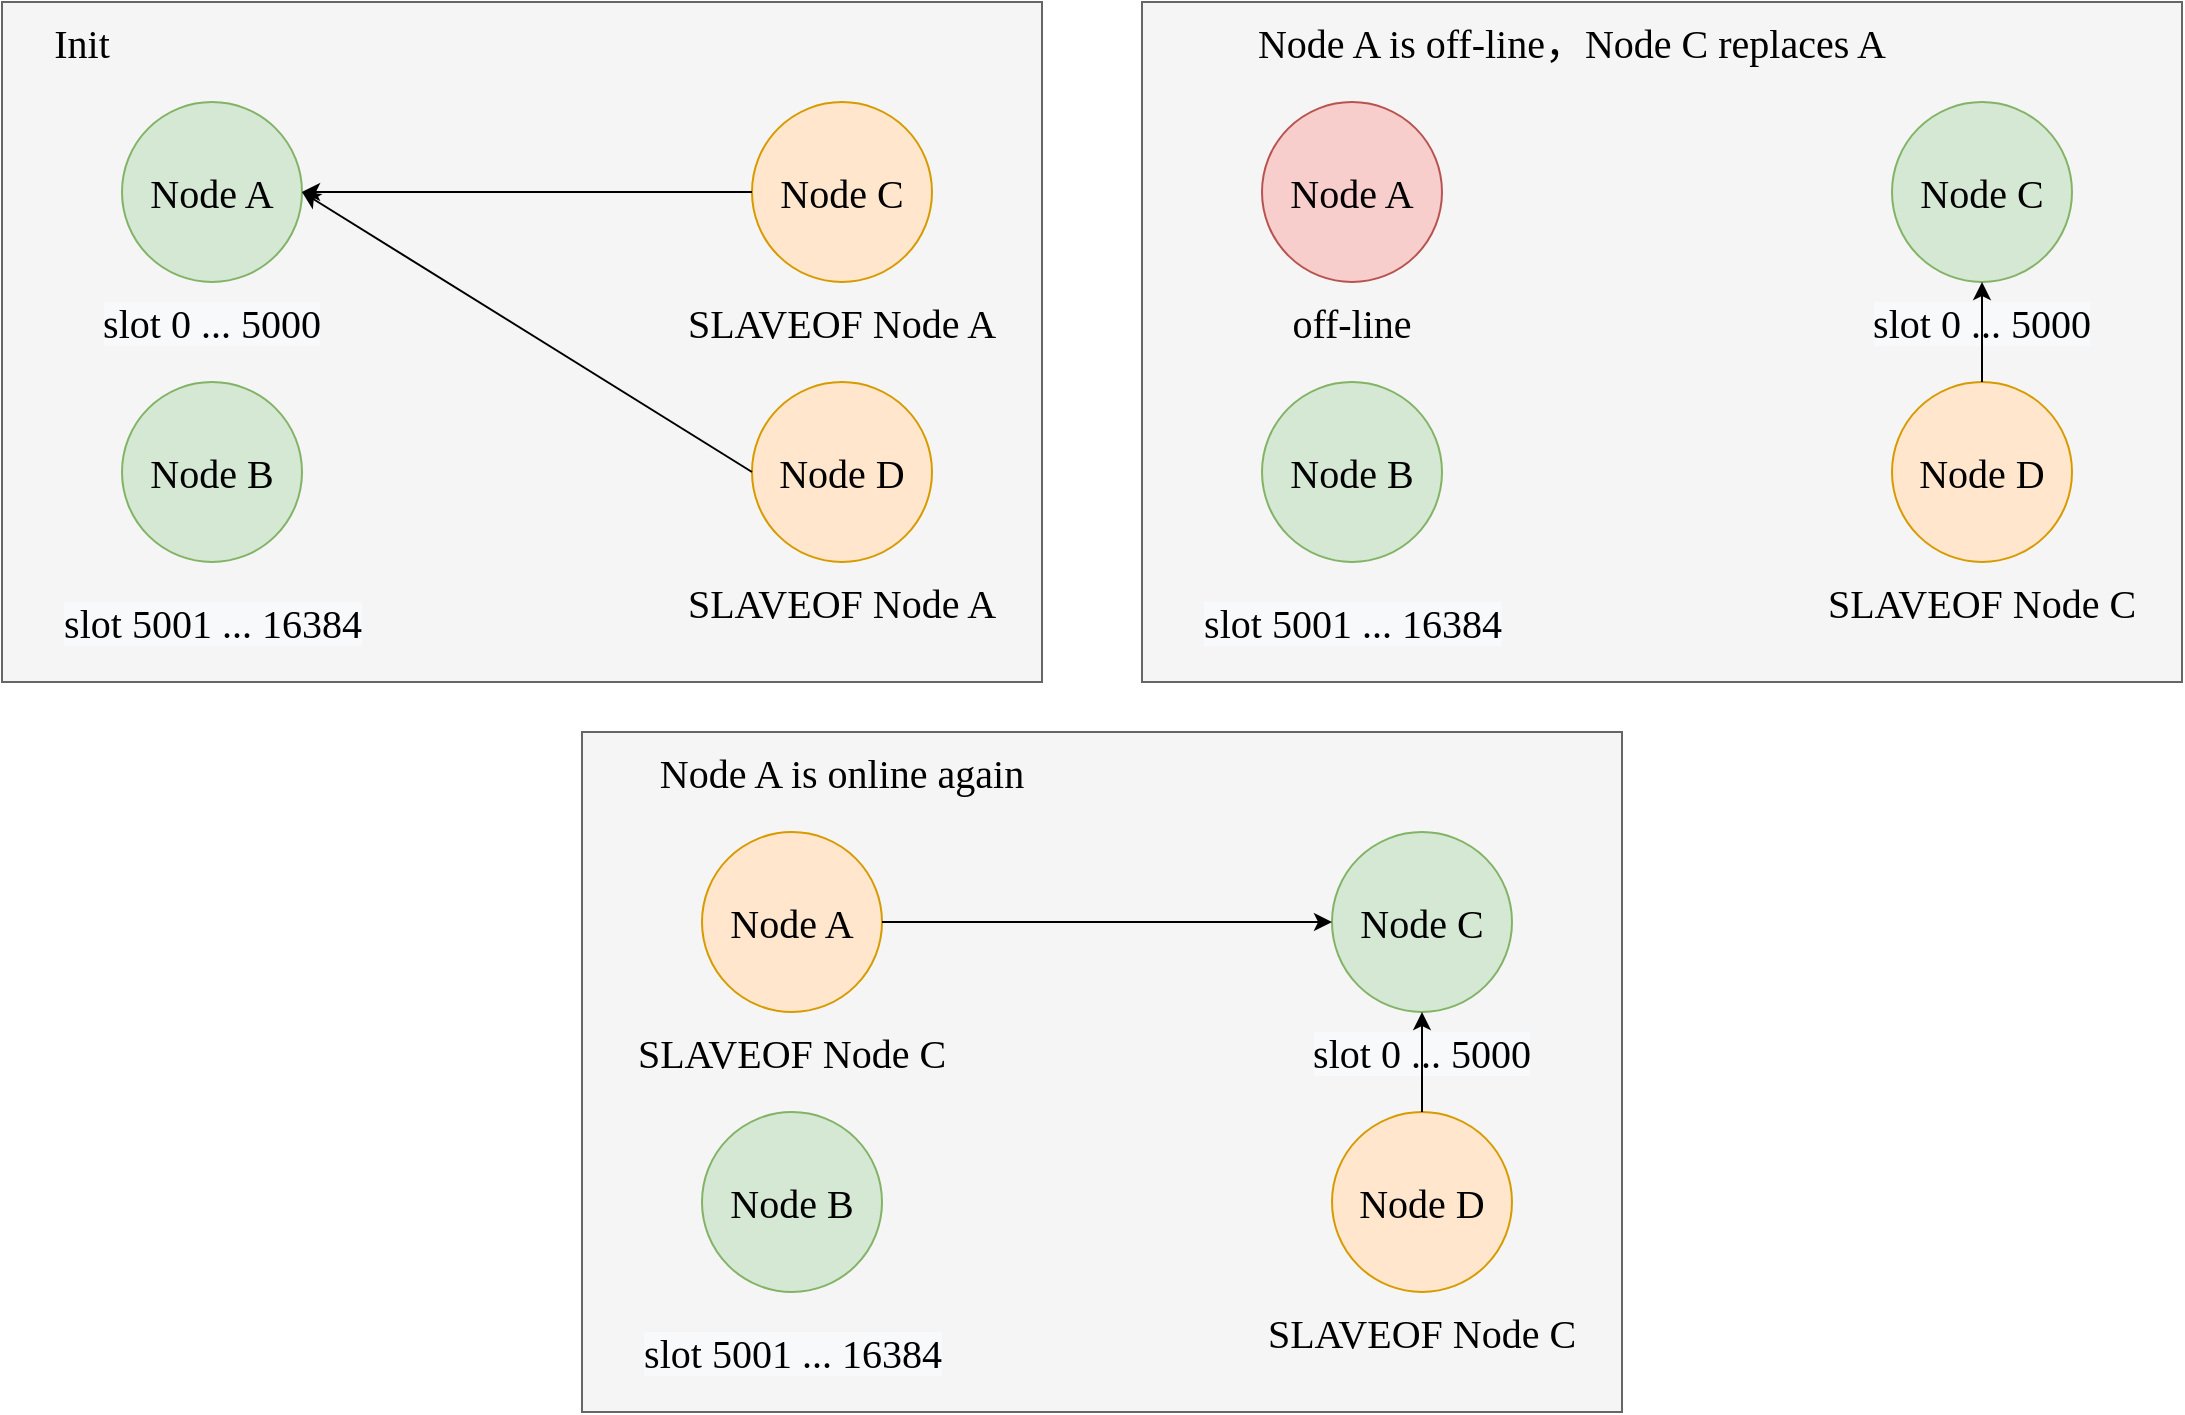 <mxfile version="14.1.8" type="device"><diagram id="ehMwn77D39YXYcX14ymw" name="第 1 页"><mxGraphModel dx="1463" dy="846" grid="1" gridSize="10" guides="1" tooltips="1" connect="1" arrows="1" fold="1" page="1" pageScale="1" pageWidth="827" pageHeight="1169" math="0" shadow="0"><root><mxCell id="0"/><mxCell id="1" parent="0"/><mxCell id="SHqX7PT49wFI-YAjOOUn-11" value="" style="rounded=0;whiteSpace=wrap;html=1;fontFamily=Comic Sans MS;fontSize=20;fillColor=#f5f5f5;strokeColor=#666666;fontColor=#333333;" vertex="1" parent="1"><mxGeometry x="60" y="50" width="520" height="340" as="geometry"/></mxCell><mxCell id="SHqX7PT49wFI-YAjOOUn-1" value="Node A" style="ellipse;whiteSpace=wrap;html=1;aspect=fixed;fontFamily=Comic Sans MS;fontSize=20;fillColor=#d5e8d4;strokeColor=#82b366;" vertex="1" parent="1"><mxGeometry x="120" y="100" width="90" height="90" as="geometry"/></mxCell><mxCell id="SHqX7PT49wFI-YAjOOUn-2" value="&#10;&#10;&lt;span style=&quot;color: rgb(0, 0, 0); font-family: &amp;quot;comic sans ms&amp;quot;; font-size: 20px; font-style: normal; font-weight: 400; letter-spacing: normal; text-align: center; text-indent: 0px; text-transform: none; word-spacing: 0px; background-color: rgb(248, 249, 250); display: inline; float: none;&quot;&gt;slot 0 ... 5000&lt;/span&gt;&#10;&#10;" style="text;html=1;strokeColor=none;fillColor=none;align=center;verticalAlign=middle;whiteSpace=wrap;rounded=0;fontFamily=Comic Sans MS;fontSize=20;" vertex="1" parent="1"><mxGeometry x="85" y="200" width="160" height="20" as="geometry"/></mxCell><mxCell id="SHqX7PT49wFI-YAjOOUn-3" value="Node B" style="ellipse;whiteSpace=wrap;html=1;aspect=fixed;fontFamily=Comic Sans MS;fontSize=20;fillColor=#d5e8d4;strokeColor=#82b366;" vertex="1" parent="1"><mxGeometry x="120" y="240" width="90" height="90" as="geometry"/></mxCell><mxCell id="SHqX7PT49wFI-YAjOOUn-4" value="&lt;span style=&quot;color: rgb(0 , 0 , 0) ; font-family: &amp;#34;comic sans ms&amp;#34; ; font-size: 20px ; font-style: normal ; font-weight: 400 ; letter-spacing: normal ; text-align: center ; text-indent: 0px ; text-transform: none ; word-spacing: 0px ; background-color: rgb(248 , 249 , 250) ; display: inline ; float: none&quot;&gt;slot 5001 ... 16384&lt;/span&gt;" style="text;html=1;strokeColor=none;fillColor=none;align=center;verticalAlign=middle;whiteSpace=wrap;rounded=0;fontFamily=Comic Sans MS;fontSize=20;" vertex="1" parent="1"><mxGeometry x="67.5" y="340" width="195" height="40" as="geometry"/></mxCell><mxCell id="SHqX7PT49wFI-YAjOOUn-5" value="Node C" style="ellipse;whiteSpace=wrap;html=1;aspect=fixed;fontFamily=Comic Sans MS;fontSize=20;fillColor=#ffe6cc;strokeColor=#d79b00;" vertex="1" parent="1"><mxGeometry x="435" y="100" width="90" height="90" as="geometry"/></mxCell><mxCell id="SHqX7PT49wFI-YAjOOUn-6" value="SLAVEOF Node A" style="text;html=1;strokeColor=none;fillColor=none;align=center;verticalAlign=middle;whiteSpace=wrap;rounded=0;fontFamily=Comic Sans MS;fontSize=20;" vertex="1" parent="1"><mxGeometry x="390" y="200" width="180" height="20" as="geometry"/></mxCell><mxCell id="SHqX7PT49wFI-YAjOOUn-7" value="Node D" style="ellipse;whiteSpace=wrap;html=1;aspect=fixed;fontFamily=Comic Sans MS;fontSize=20;fillColor=#ffe6cc;strokeColor=#d79b00;" vertex="1" parent="1"><mxGeometry x="435" y="240" width="90" height="90" as="geometry"/></mxCell><mxCell id="SHqX7PT49wFI-YAjOOUn-8" value="SLAVEOF Node A" style="text;html=1;strokeColor=none;fillColor=none;align=center;verticalAlign=middle;whiteSpace=wrap;rounded=0;fontFamily=Comic Sans MS;fontSize=20;" vertex="1" parent="1"><mxGeometry x="390" y="340" width="180" height="20" as="geometry"/></mxCell><mxCell id="SHqX7PT49wFI-YAjOOUn-9" value="" style="endArrow=classic;html=1;fontFamily=Comic Sans MS;fontSize=20;entryX=1;entryY=0.5;entryDx=0;entryDy=0;exitX=0;exitY=0.5;exitDx=0;exitDy=0;" edge="1" parent="1" source="SHqX7PT49wFI-YAjOOUn-5" target="SHqX7PT49wFI-YAjOOUn-1"><mxGeometry width="50" height="50" relative="1" as="geometry"><mxPoint x="310" y="190" as="sourcePoint"/><mxPoint x="360" y="140" as="targetPoint"/></mxGeometry></mxCell><mxCell id="SHqX7PT49wFI-YAjOOUn-10" value="" style="endArrow=classic;html=1;fontFamily=Comic Sans MS;fontSize=20;entryX=1;entryY=0.5;entryDx=0;entryDy=0;exitX=0;exitY=0.5;exitDx=0;exitDy=0;" edge="1" parent="1" source="SHqX7PT49wFI-YAjOOUn-7" target="SHqX7PT49wFI-YAjOOUn-1"><mxGeometry width="50" height="50" relative="1" as="geometry"><mxPoint x="310" y="310" as="sourcePoint"/><mxPoint x="360" y="260" as="targetPoint"/></mxGeometry></mxCell><mxCell id="SHqX7PT49wFI-YAjOOUn-12" value="Init" style="text;html=1;strokeColor=none;fillColor=none;align=center;verticalAlign=middle;whiteSpace=wrap;rounded=0;fontFamily=Comic Sans MS;fontSize=20;" vertex="1" parent="1"><mxGeometry x="80" y="60" width="40" height="20" as="geometry"/></mxCell><mxCell id="SHqX7PT49wFI-YAjOOUn-13" value="" style="rounded=0;whiteSpace=wrap;html=1;fontFamily=Comic Sans MS;fontSize=20;fillColor=#f5f5f5;strokeColor=#666666;fontColor=#333333;" vertex="1" parent="1"><mxGeometry x="630" y="50" width="520" height="340" as="geometry"/></mxCell><mxCell id="SHqX7PT49wFI-YAjOOUn-14" value="Node A" style="ellipse;whiteSpace=wrap;html=1;aspect=fixed;fontFamily=Comic Sans MS;fontSize=20;fillColor=#f8cecc;strokeColor=#b85450;" vertex="1" parent="1"><mxGeometry x="690" y="100" width="90" height="90" as="geometry"/></mxCell><mxCell id="SHqX7PT49wFI-YAjOOUn-15" value="&#10;&#10;&lt;span style=&quot;color: rgb(0, 0, 0); font-family: &amp;quot;comic sans ms&amp;quot;; font-size: 20px; font-style: normal; font-weight: 400; letter-spacing: normal; text-align: center; text-indent: 0px; text-transform: none; word-spacing: 0px; background-color: rgb(248, 249, 250); display: inline; float: none;&quot;&gt;slot 0 ... 5000&lt;/span&gt;&#10;&#10;" style="text;html=1;strokeColor=none;fillColor=none;align=center;verticalAlign=middle;whiteSpace=wrap;rounded=0;fontFamily=Comic Sans MS;fontSize=20;" vertex="1" parent="1"><mxGeometry x="970" y="200" width="160" height="20" as="geometry"/></mxCell><mxCell id="SHqX7PT49wFI-YAjOOUn-16" value="Node B" style="ellipse;whiteSpace=wrap;html=1;aspect=fixed;fontFamily=Comic Sans MS;fontSize=20;fillColor=#d5e8d4;strokeColor=#82b366;" vertex="1" parent="1"><mxGeometry x="690" y="240" width="90" height="90" as="geometry"/></mxCell><mxCell id="SHqX7PT49wFI-YAjOOUn-17" value="&lt;span style=&quot;color: rgb(0 , 0 , 0) ; font-family: &amp;#34;comic sans ms&amp;#34; ; font-size: 20px ; font-style: normal ; font-weight: 400 ; letter-spacing: normal ; text-align: center ; text-indent: 0px ; text-transform: none ; word-spacing: 0px ; background-color: rgb(248 , 249 , 250) ; display: inline ; float: none&quot;&gt;slot 5001 ... 16384&lt;/span&gt;" style="text;html=1;strokeColor=none;fillColor=none;align=center;verticalAlign=middle;whiteSpace=wrap;rounded=0;fontFamily=Comic Sans MS;fontSize=20;" vertex="1" parent="1"><mxGeometry x="637.5" y="340" width="195" height="40" as="geometry"/></mxCell><mxCell id="SHqX7PT49wFI-YAjOOUn-18" value="Node C" style="ellipse;whiteSpace=wrap;html=1;aspect=fixed;fontFamily=Comic Sans MS;fontSize=20;fillColor=#d5e8d4;strokeColor=#82b366;" vertex="1" parent="1"><mxGeometry x="1005" y="100" width="90" height="90" as="geometry"/></mxCell><mxCell id="SHqX7PT49wFI-YAjOOUn-20" value="Node D" style="ellipse;whiteSpace=wrap;html=1;aspect=fixed;fontFamily=Comic Sans MS;fontSize=20;fillColor=#ffe6cc;strokeColor=#d79b00;" vertex="1" parent="1"><mxGeometry x="1005" y="240" width="90" height="90" as="geometry"/></mxCell><mxCell id="SHqX7PT49wFI-YAjOOUn-21" value="SLAVEOF Node C" style="text;html=1;strokeColor=none;fillColor=none;align=center;verticalAlign=middle;whiteSpace=wrap;rounded=0;fontFamily=Comic Sans MS;fontSize=20;" vertex="1" parent="1"><mxGeometry x="960" y="340" width="180" height="20" as="geometry"/></mxCell><mxCell id="SHqX7PT49wFI-YAjOOUn-24" value="Node A is off-line，Node C replaces A" style="text;html=1;strokeColor=none;fillColor=none;align=center;verticalAlign=middle;whiteSpace=wrap;rounded=0;fontFamily=Comic Sans MS;fontSize=20;" vertex="1" parent="1"><mxGeometry x="650" y="60" width="390" height="20" as="geometry"/></mxCell><mxCell id="SHqX7PT49wFI-YAjOOUn-25" value="off-line" style="text;html=1;strokeColor=none;fillColor=none;align=center;verticalAlign=middle;whiteSpace=wrap;rounded=0;fontFamily=Comic Sans MS;fontSize=20;" vertex="1" parent="1"><mxGeometry x="655" y="200" width="160" height="20" as="geometry"/></mxCell><mxCell id="SHqX7PT49wFI-YAjOOUn-26" value="" style="endArrow=classic;html=1;fontFamily=Comic Sans MS;fontSize=20;entryX=0.5;entryY=1;entryDx=0;entryDy=0;exitX=0.5;exitY=0;exitDx=0;exitDy=0;" edge="1" parent="1" source="SHqX7PT49wFI-YAjOOUn-20" target="SHqX7PT49wFI-YAjOOUn-18"><mxGeometry width="50" height="50" relative="1" as="geometry"><mxPoint x="1070" y="500" as="sourcePoint"/><mxPoint x="1120" y="450" as="targetPoint"/></mxGeometry></mxCell><mxCell id="SHqX7PT49wFI-YAjOOUn-27" value="" style="rounded=0;whiteSpace=wrap;html=1;fontFamily=Comic Sans MS;fontSize=20;fillColor=#f5f5f5;strokeColor=#666666;fontColor=#333333;" vertex="1" parent="1"><mxGeometry x="350" y="415" width="520" height="340" as="geometry"/></mxCell><mxCell id="SHqX7PT49wFI-YAjOOUn-28" value="Node A" style="ellipse;whiteSpace=wrap;html=1;aspect=fixed;fontFamily=Comic Sans MS;fontSize=20;fillColor=#ffe6cc;strokeColor=#d79b00;" vertex="1" parent="1"><mxGeometry x="410" y="465" width="90" height="90" as="geometry"/></mxCell><mxCell id="SHqX7PT49wFI-YAjOOUn-29" value="&#10;&#10;&lt;span style=&quot;color: rgb(0, 0, 0); font-family: &amp;quot;comic sans ms&amp;quot;; font-size: 20px; font-style: normal; font-weight: 400; letter-spacing: normal; text-align: center; text-indent: 0px; text-transform: none; word-spacing: 0px; background-color: rgb(248, 249, 250); display: inline; float: none;&quot;&gt;slot 0 ... 5000&lt;/span&gt;&#10;&#10;" style="text;html=1;strokeColor=none;fillColor=none;align=center;verticalAlign=middle;whiteSpace=wrap;rounded=0;fontFamily=Comic Sans MS;fontSize=20;" vertex="1" parent="1"><mxGeometry x="690" y="565" width="160" height="20" as="geometry"/></mxCell><mxCell id="SHqX7PT49wFI-YAjOOUn-30" value="Node B" style="ellipse;whiteSpace=wrap;html=1;aspect=fixed;fontFamily=Comic Sans MS;fontSize=20;fillColor=#d5e8d4;strokeColor=#82b366;" vertex="1" parent="1"><mxGeometry x="410" y="605" width="90" height="90" as="geometry"/></mxCell><mxCell id="SHqX7PT49wFI-YAjOOUn-31" value="&lt;span style=&quot;color: rgb(0 , 0 , 0) ; font-family: &amp;#34;comic sans ms&amp;#34; ; font-size: 20px ; font-style: normal ; font-weight: 400 ; letter-spacing: normal ; text-align: center ; text-indent: 0px ; text-transform: none ; word-spacing: 0px ; background-color: rgb(248 , 249 , 250) ; display: inline ; float: none&quot;&gt;slot 5001 ... 16384&lt;/span&gt;" style="text;html=1;strokeColor=none;fillColor=none;align=center;verticalAlign=middle;whiteSpace=wrap;rounded=0;fontFamily=Comic Sans MS;fontSize=20;" vertex="1" parent="1"><mxGeometry x="357.5" y="705" width="195" height="40" as="geometry"/></mxCell><mxCell id="SHqX7PT49wFI-YAjOOUn-32" value="Node C" style="ellipse;whiteSpace=wrap;html=1;aspect=fixed;fontFamily=Comic Sans MS;fontSize=20;fillColor=#d5e8d4;strokeColor=#82b366;" vertex="1" parent="1"><mxGeometry x="725" y="465" width="90" height="90" as="geometry"/></mxCell><mxCell id="SHqX7PT49wFI-YAjOOUn-33" value="Node D" style="ellipse;whiteSpace=wrap;html=1;aspect=fixed;fontFamily=Comic Sans MS;fontSize=20;fillColor=#ffe6cc;strokeColor=#d79b00;" vertex="1" parent="1"><mxGeometry x="725" y="605" width="90" height="90" as="geometry"/></mxCell><mxCell id="SHqX7PT49wFI-YAjOOUn-34" value="SLAVEOF Node C" style="text;html=1;strokeColor=none;fillColor=none;align=center;verticalAlign=middle;whiteSpace=wrap;rounded=0;fontFamily=Comic Sans MS;fontSize=20;" vertex="1" parent="1"><mxGeometry x="680" y="705" width="180" height="20" as="geometry"/></mxCell><mxCell id="SHqX7PT49wFI-YAjOOUn-35" value="Node A is online again" style="text;html=1;strokeColor=none;fillColor=none;align=center;verticalAlign=middle;whiteSpace=wrap;rounded=0;fontFamily=Comic Sans MS;fontSize=20;" vertex="1" parent="1"><mxGeometry x="370" y="425" width="220" height="20" as="geometry"/></mxCell><mxCell id="SHqX7PT49wFI-YAjOOUn-37" value="" style="endArrow=classic;html=1;fontFamily=Comic Sans MS;fontSize=20;entryX=0.5;entryY=1;entryDx=0;entryDy=0;exitX=0.5;exitY=0;exitDx=0;exitDy=0;" edge="1" parent="1" source="SHqX7PT49wFI-YAjOOUn-33" target="SHqX7PT49wFI-YAjOOUn-32"><mxGeometry width="50" height="50" relative="1" as="geometry"><mxPoint x="790" y="865" as="sourcePoint"/><mxPoint x="840" y="815" as="targetPoint"/></mxGeometry></mxCell><mxCell id="SHqX7PT49wFI-YAjOOUn-38" value="SLAVEOF Node C" style="text;html=1;strokeColor=none;fillColor=none;align=center;verticalAlign=middle;whiteSpace=wrap;rounded=0;fontFamily=Comic Sans MS;fontSize=20;" vertex="1" parent="1"><mxGeometry x="365" y="565" width="180" height="20" as="geometry"/></mxCell><mxCell id="SHqX7PT49wFI-YAjOOUn-41" value="" style="endArrow=classic;html=1;fontFamily=Comic Sans MS;fontSize=20;entryX=0;entryY=0.5;entryDx=0;entryDy=0;exitX=1;exitY=0.5;exitDx=0;exitDy=0;" edge="1" parent="1" source="SHqX7PT49wFI-YAjOOUn-28" target="SHqX7PT49wFI-YAjOOUn-32"><mxGeometry width="50" height="50" relative="1" as="geometry"><mxPoint x="200" y="620" as="sourcePoint"/><mxPoint x="250" y="570" as="targetPoint"/></mxGeometry></mxCell></root></mxGraphModel></diagram></mxfile>